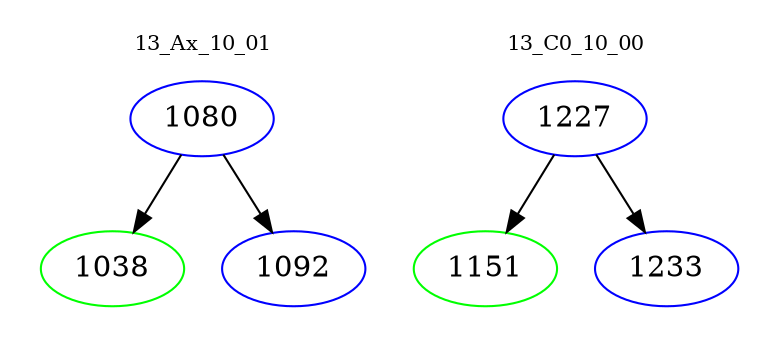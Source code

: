 digraph{
subgraph cluster_0 {
color = white
label = "13_Ax_10_01";
fontsize=10;
T0_1080 [label="1080", color="blue"]
T0_1080 -> T0_1038 [color="black"]
T0_1038 [label="1038", color="green"]
T0_1080 -> T0_1092 [color="black"]
T0_1092 [label="1092", color="blue"]
}
subgraph cluster_1 {
color = white
label = "13_C0_10_00";
fontsize=10;
T1_1227 [label="1227", color="blue"]
T1_1227 -> T1_1151 [color="black"]
T1_1151 [label="1151", color="green"]
T1_1227 -> T1_1233 [color="black"]
T1_1233 [label="1233", color="blue"]
}
}
